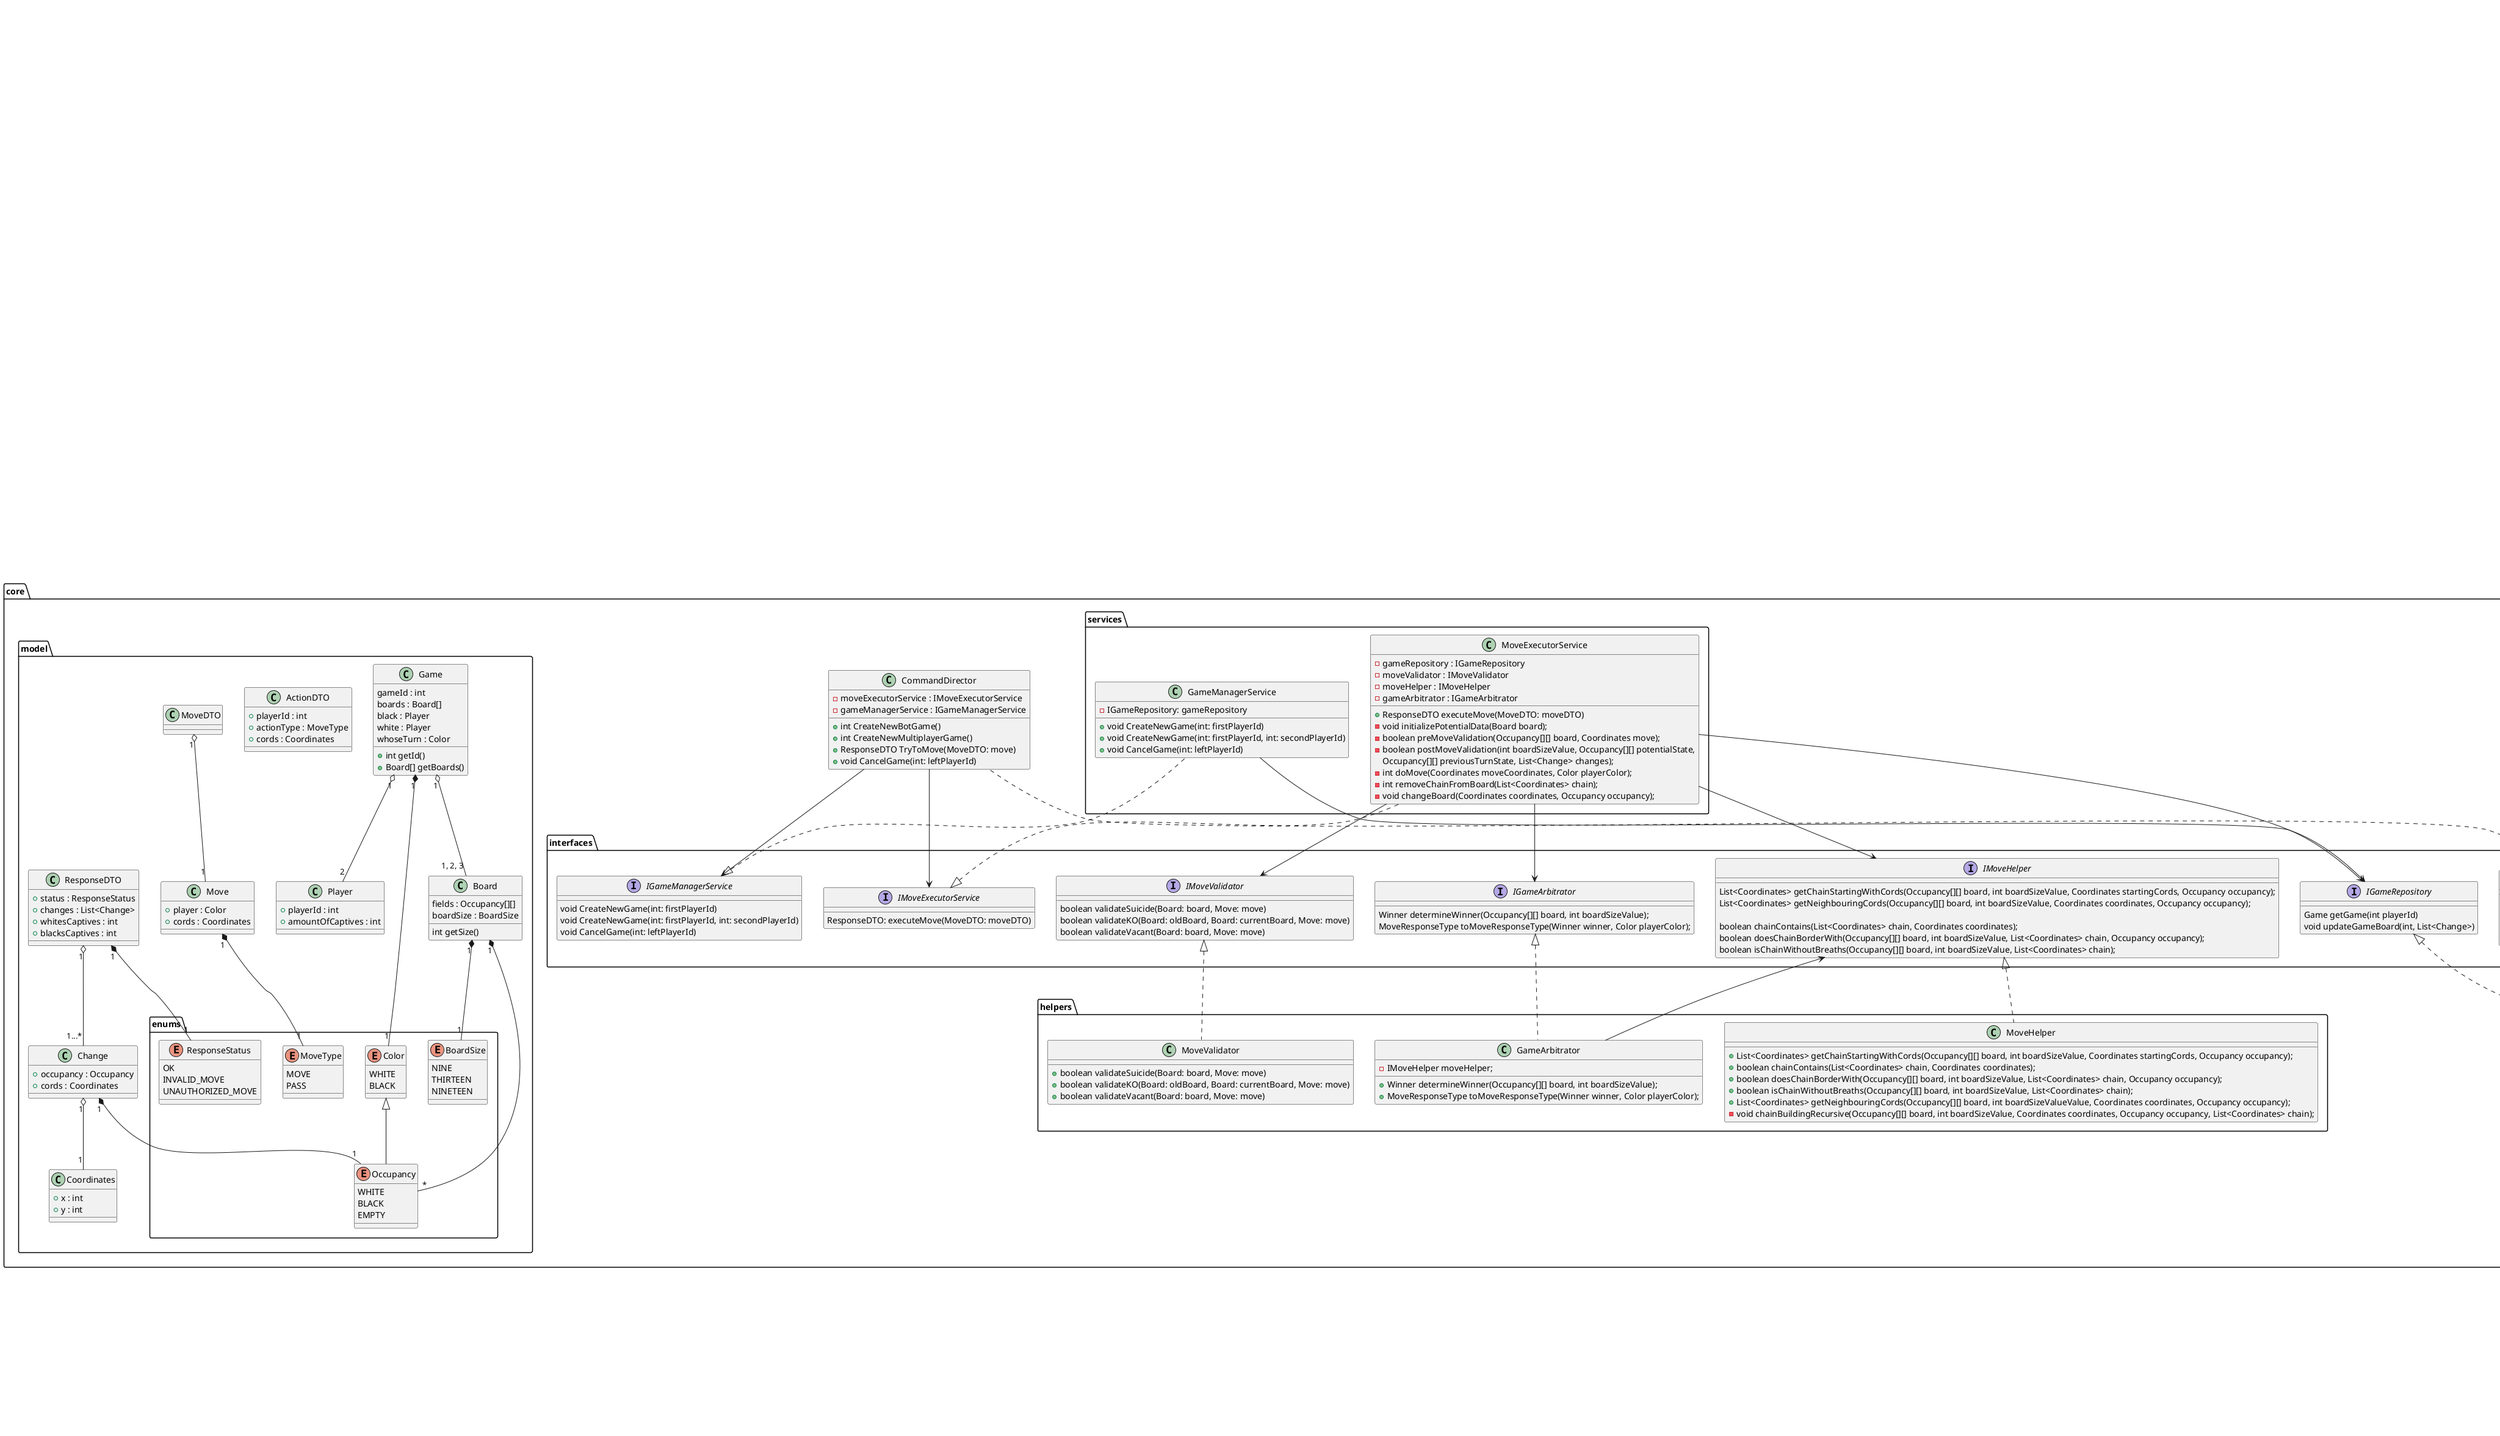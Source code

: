 @startuml

namespace core {

    namespace interfaces {

        interface ICommandDirector {
            int CreateNewBotGame()
            int CreateNewMultiplayerGame()
            ResponseDTO TryToMove(MoveDTO: move)
            void CancelGame(int: leftPlayerId)
        }

        interface IMoveExecutorService {
            ResponseDTO: executeMove(MoveDTO: moveDTO)
        }

        interface IGameManagerService {
            void CreateNewGame(int: firstPlayerId)
            void CreateNewGame(int: firstPlayerId, int: secondPlayerId)
            void CancelGame(int: leftPlayerId)
        }

        interface IMoveValidator {
            boolean validateSuicide(Board: board, Move: move)
            boolean validateKO(Board: oldBoard, Board: currentBoard, Move: move)
            boolean validateVacant(Board: board, Move: move)
            ' mb more
        }

        interface IGameRepository {
            Game getGame(int playerId)
            void updateGameBoard(int, List<Change>)
        }

        interface IMoveHelper {

            List<Coordinates> getChainStartingWithCords(Occupancy[][] board, int boardSizeValue, Coordinates startingCords, Occupancy occupancy);
            List<Coordinates> getNeighbouringCords(Occupancy[][] board, int boardSizeValue, Coordinates coordinates, Occupancy occupancy);

            boolean chainContains(List<Coordinates> chain, Coordinates coordinates);
            boolean doesChainBorderWith(Occupancy[][] board, int boardSizeValue, List<Coordinates> chain, Occupancy occupancy);
            boolean isChainWithoutBreaths(Occupancy[][] board, int boardSizeValue, List<Coordinates> chain);
        }

        interface IGameArbitrator {

            Winner determineWinner(Occupancy[][] board, int boardSizeValue);
            MoveResponseType toMoveResponseType(Winner winner, Color playerColor);
        }
    }

    namespace helpers {

        class MoveHelper implements core.interfaces.IMoveHelper {

            + List<Coordinates> getChainStartingWithCords(Occupancy[][] board, int boardSizeValue, Coordinates startingCords, Occupancy occupancy);
            + boolean chainContains(List<Coordinates> chain, Coordinates coordinates);
            + boolean doesChainBorderWith(Occupancy[][] board, int boardSizeValue, List<Coordinates> chain, Occupancy occupancy);
            + boolean isChainWithoutBreaths(Occupancy[][] board, int boardSizeValue, List<Coordinates> chain);
            + List<Coordinates> getNeighbouringCords(Occupancy[][] board, int boardSizeValueValue, Coordinates coordinates, Occupancy occupancy);
            - void chainBuildingRecursive(Occupancy[][] board, int boardSizeValue, Coordinates coordinates, Occupancy occupancy, List<Coordinates> chain);
        }

        class GameArbitrator implements core.interfaces.IGameArbitrator {

            - IMoveHelper moveHelper;

            + Winner determineWinner(Occupancy[][] board, int boardSizeValue);
            +MoveResponseType toMoveResponseType(Winner winner, Color playerColor);
        }
        GameArbitrator --> core.interfaces.IMoveHelper

        class MoveValidator implements core.interfaces.IMoveValidator {
                 +boolean validateSuicide(Board: board, Move: move)
                 +boolean validateKO(Board: oldBoard, Board: currentBoard, Move: move)
                 +boolean validateVacant(Board: board, Move: move)
                ' mb more
        }
    }

    namespace services {

        class MoveExecutorService implements core.interfaces.IMoveExecutorService{
            -gameRepository : IGameRepository
            -moveValidator : IMoveValidator
            -moveHelper : IMoveHelper
            -gameArbitrator : IGameArbitrator

            +ResponseDTO executeMove(MoveDTO: moveDTO)
            - void initializePotentialData(Board board);
            - boolean preMoveValidation(Occupancy[][] board, Coordinates move);
            - boolean postMoveValidation(int boardSizeValue, Occupancy[][] potentialState,
                                               Occupancy[][] previousTurnState, List<Change> changes);
            - int doMove(Coordinates moveCoordinates, Color playerColor);
            - int removeChainFromBoard(List<Coordinates> chain);
            - void changeBoard(Coordinates coordinates, Occupancy occupancy);
        }
        MoveExecutorService --> core.interfaces.IGameRepository
        MoveExecutorService --> core.interfaces.IMoveValidator
        MoveExecutorService --> core.interfaces.IMoveHelper
        MoveExecutorService --> core.interfaces.IGameArbitrator

        class GameManagerService implements core.interfaces.IGameManagerService{
            -IGameRepository: gameRepository

            +void CreateNewGame(int: firstPlayerId)
            +void CreateNewGame(int: firstPlayerId, int: secondPlayerId)
            +void CancelGame(int: leftPlayerId)
        }
        GameManagerService --> core.interfaces.IGameRepository
    }

    class CommandDirector implements core.interfaces.ICommandDirector {
        -moveExecutorService : IMoveExecutorService
        -gameManagerService : IGameManagerService

        +int CreateNewBotGame()
        +int CreateNewMultiplayerGame()
        +ResponseDTO TryToMove(MoveDTO: move)
        +void CancelGame(int: leftPlayerId)
    }
    CommandDirector --> core.interfaces.IMoveExecutorService
    CommandDirector --> core.interfaces.IGameManagerService

    ' moze zamiast dzielic na 2 metody podzielimy na dwie klasy wtedy dwie referencje w executorze, albo jeszcze jednak klasa ktora to razem sklada taka mini facada


    namespace model {
        namespace enums {

            enum Color {
                WHITE
                BLACK
            }

            enum Occupancy extends Color {
                WHITE
                BLACK
                EMPTY
            }

            enum BoardSize {
                NINE
                THIRTEEN
                NINETEEN
            }

            enum MoveType {
                MOVE
                PASS
            }

            enum ResponseStatus {
                OK
                INVALID_MOVE
                UNAUTHORIZED_MOVE
            }
        }

        class Board {

            fields : Occupancy[][]
            boardSize : BoardSize

            int getSize()
        }

        class Game {
            gameId : int
            boards : Board[]
            black : Player
            white : Player
            whoseTurn : Color

            +int getId()
            +Board[] getBoards()
        }

        class Coordinates {
            +x : int
            +y : int
        }

        class ActionDTO {
            +playerId : int
            +actionType : MoveType
            +cords : Coordinates
        }

        class Move {
            +player : Color
            +cords : Coordinates
        }

        class ResponseDTO {
            +status : ResponseStatus
            +changes : List<Change>
            +whitesCaptives : int
            +blacksCaptives : int
        }

        class Player {
            +playerId : int
            +amountOfCaptives : int
        }

        class Change {
            +occupancy : Occupancy
            +cords : Coordinates
        }

        MoveDTO "1" o-- "1" Move
        Move "1" *-- "1" core.model.enums.MoveType
        ResponseDTO "1" *-- "1" core.model.enums.ResponseStatus
        ResponseDTO "1" o-- "1...*" Change
        Change "1" *-- "1" core.model.enums.Occupancy
        Change "1" o-- "1" Coordinates
        Game "1" o-- "1, 2, 3" Board
        Game "1" o-- "2" Player
        Game "1" *-- "1" core.model.enums.Color
        Board "1" *-- "*" core.model.enums.Occupancy
        Board "1" *-- "1" core.model.enums.BoardSize
    }
}

namespace infrastructure {

    'albo zapis do pliku albo musi byc singleton
    class GameRepository implements core.interfaces.IGameRepository {
        -games : List<Game>

        +void cancelGame(int gameId, Color winner)
        +int createNewGame()
        +Board getBoard(int)
        +void updateBoard(int, List<Change>)
    }
}

namespace main {

    namespace helpers {

        namespace actionhandlers {

            abstract class AbstractActionHandler {

                # GameInfo gameInfo;
                # ClientConnectionThread currentClient;
                # IJsonParser jsonParser;
                # ICommandDirector commandDirector;

                + void handleAction()

                # abstract void handleNullGameInfo();
                # abstract void handleNotNullGameInfo();
            }
            AbstractActionHandler --> main.ClientConnectionThread
            AbstractActionHandler --> main.helpers.jsonparser.IJsonParser
            AbstractActionHandler --> core.interfaces.ICommandDirector

            class LeaveGameActionHandler extends AbstractActionHandler {

                - IClientsManager clientsManager;
                - IPlayerValidator playerValidator;

                # void handleNullGameInfo()
                # void handleNotNullGameInfo()
            }
            LeaveGameActionHandler --> main.IClientsManager
            LeaveGameActionHandler --> helpers.playervalidator.IPlayerValidator

            class MoveExecuteActionHandler extends AbstractActionHandler {

                - IClientsManager clientsManager;
                - Coordinates coordinates;

                # void handleNullGameInfo()
                # void handleNotNullGameInfo()
            }
            MoveExecuteActionHandler --> main.IClientsManager

            class StartGameActionHandler extends AbstractActionHandler {

                - int threadId;
                - BoardSize boardSize;
                - IPlayerValidator playerValidator;
                - IClientsManager clientsManager;
                - Random randomGenerator;

                # void handleNullGameInfo()
                # void handleNotNullGameInfo()
            }
            StartGameActionHandler --> helpers.playervalidator.IPlayerValidator
            StartGameActionHandler --> main.IClientsManager
        }

        namespace actionprocesser {

            interface IActionProcesser {

                void processAction(String action, int id);

                void closeAllConnections();
            }

            class ActionProcesser implements IActionProcesser {

                - final IJsonParser jsonParser;
                - final IPlayerValidator playerValidator;
                - final ICommandDirector commandDirector;
                - final IClientsManager clientsManager;
                - AbstractActionHandler actionHandler;

                + void processAction(String message, int threadId)
                + void closeAllConnections()
            }
            ActionProcesser --> main.helpers.jsonparser.IJsonParser
            ActionProcesser --> helpers.playervalidator.IPlayerValidator
            ActionProcesser --> core.interfaces.ICommandDirector
            ActionProcesser --> main.IClientsManager
            ActionProcesser --> main.helpers.actionhandlers.AbstractActionHandler
        }

        namespace jsonparser {



            class JsonParser implements main.helpers.playervalidator.IJsonParser {

                - Gson jsonParser;

                + ActionDTO parseJsonToAction(String json)
                + String parseResponseToJson(ResponseDTO responseDTO)
            }
        }

        namespace playervalidator {

            interface IJsonParser {

                ActionDTO parseJsonToAction(String json);

                String parseResponseToJson(ResponseDTO responseDTO);
            }

            interface IPlayerValidator {
                void addNewGame(int whiteId, int blackId, int gameId);

                void removeGame(int gameId);

                void playerLeft(int playerId);

                GameInfo getGameInfo(int playerId);

                Integer getWaitingPlayerId(BoardSize boardSize);

                void addWaitingPlayer(BoardSize boardSize, int playerId);
            }

            class PlayerValidator implements main.helpers.playervalidator.IPlayerValidator {

                - ArrayList<GameWithPlayers> games = new ArrayList<>();
                - final HashMap<BoardSize, Integer> waitingPlayers = new HashMap<>();

                + void addNewGame(int whiteId, int blackId, int gameId)
                + void removeGame(int gameId)
                + void playerLeft(int playerId)
                + GameInfo getGameInfo(int playerId)
                + Integer getWaitingPlayerId(BoardSize boardSize)
                + void addWaitingPlayer(BoardSize boardSize, int playerId)
            }
        }
    }

    namespace model {

        class GameInfo {
            - MoveIdentity moveIdentity;
            - int secondPlayerId;

            + int getSecondPlayerId()
            + MoveIdentity getMoveIdentity()
        }

        class GameWithPlayers {
            private final int whiteId;
            private final int blackId;
            private final int gameId;

            public int getWhiteId()

            public int getBlackId()

            public int getGameId()
        }
    }

    class ClientConnectionThread extends Thread {

        - int id;
        - Socket client;
        - BufferedReader inputReader;
        - PrintWriter outputWriter;
        - IActionProcesser actionProcesser;

        + void run()
        + void beginAction(String firstResponse)
        + void completeAction(String secondResponse)
        + int getThreadId()
        + void closeConnection()
    }
    ClientConnectionThread --> main.helpers.actionprocesser.IActionProcesser

    interface IClientsManager {

        void addClient(ClientConnectionThread clientConnectionThread);

        ArrayList<ClientConnectionThread> getAllClients();

        ClientConnectionThread getClientWithId(int threadId);
    }

    class ClientsManager implements IClientsManager {

        - ArrayList<ClientConnectionThread> clients

        + void addClient(ClientConnectionThread clientConnectionThread)
        + ArrayList<ClientConnectionThread> getAllClients()
        + ClientConnectionThread getClientWithId(int threadId)
    }
    ClientsManager --> "*" ClientConnectionThread

    class ServerListenerThread extends Thread{

        private ServerSocket server;
        private IClientsManager clientsManager;
        private IActionProcesser actionProcesser;

        public void run()
        public void closeConnection()
    }
    ServerListenerThread --> IClientsManager
    ServerListenerThread --> main.helpers.actionprocesser.IActionProcesser
}

'CommunicationBase --> "receives" MoveDTO
'CommunicationBase --> "sends" ResponseDTO
'CommunicationBaseImpl "1" o-- "1" Core
'CoreImpl "1" o-- "1" GameStore
'GameStoreImpl "1" o-- "0...*" Game



@enduml